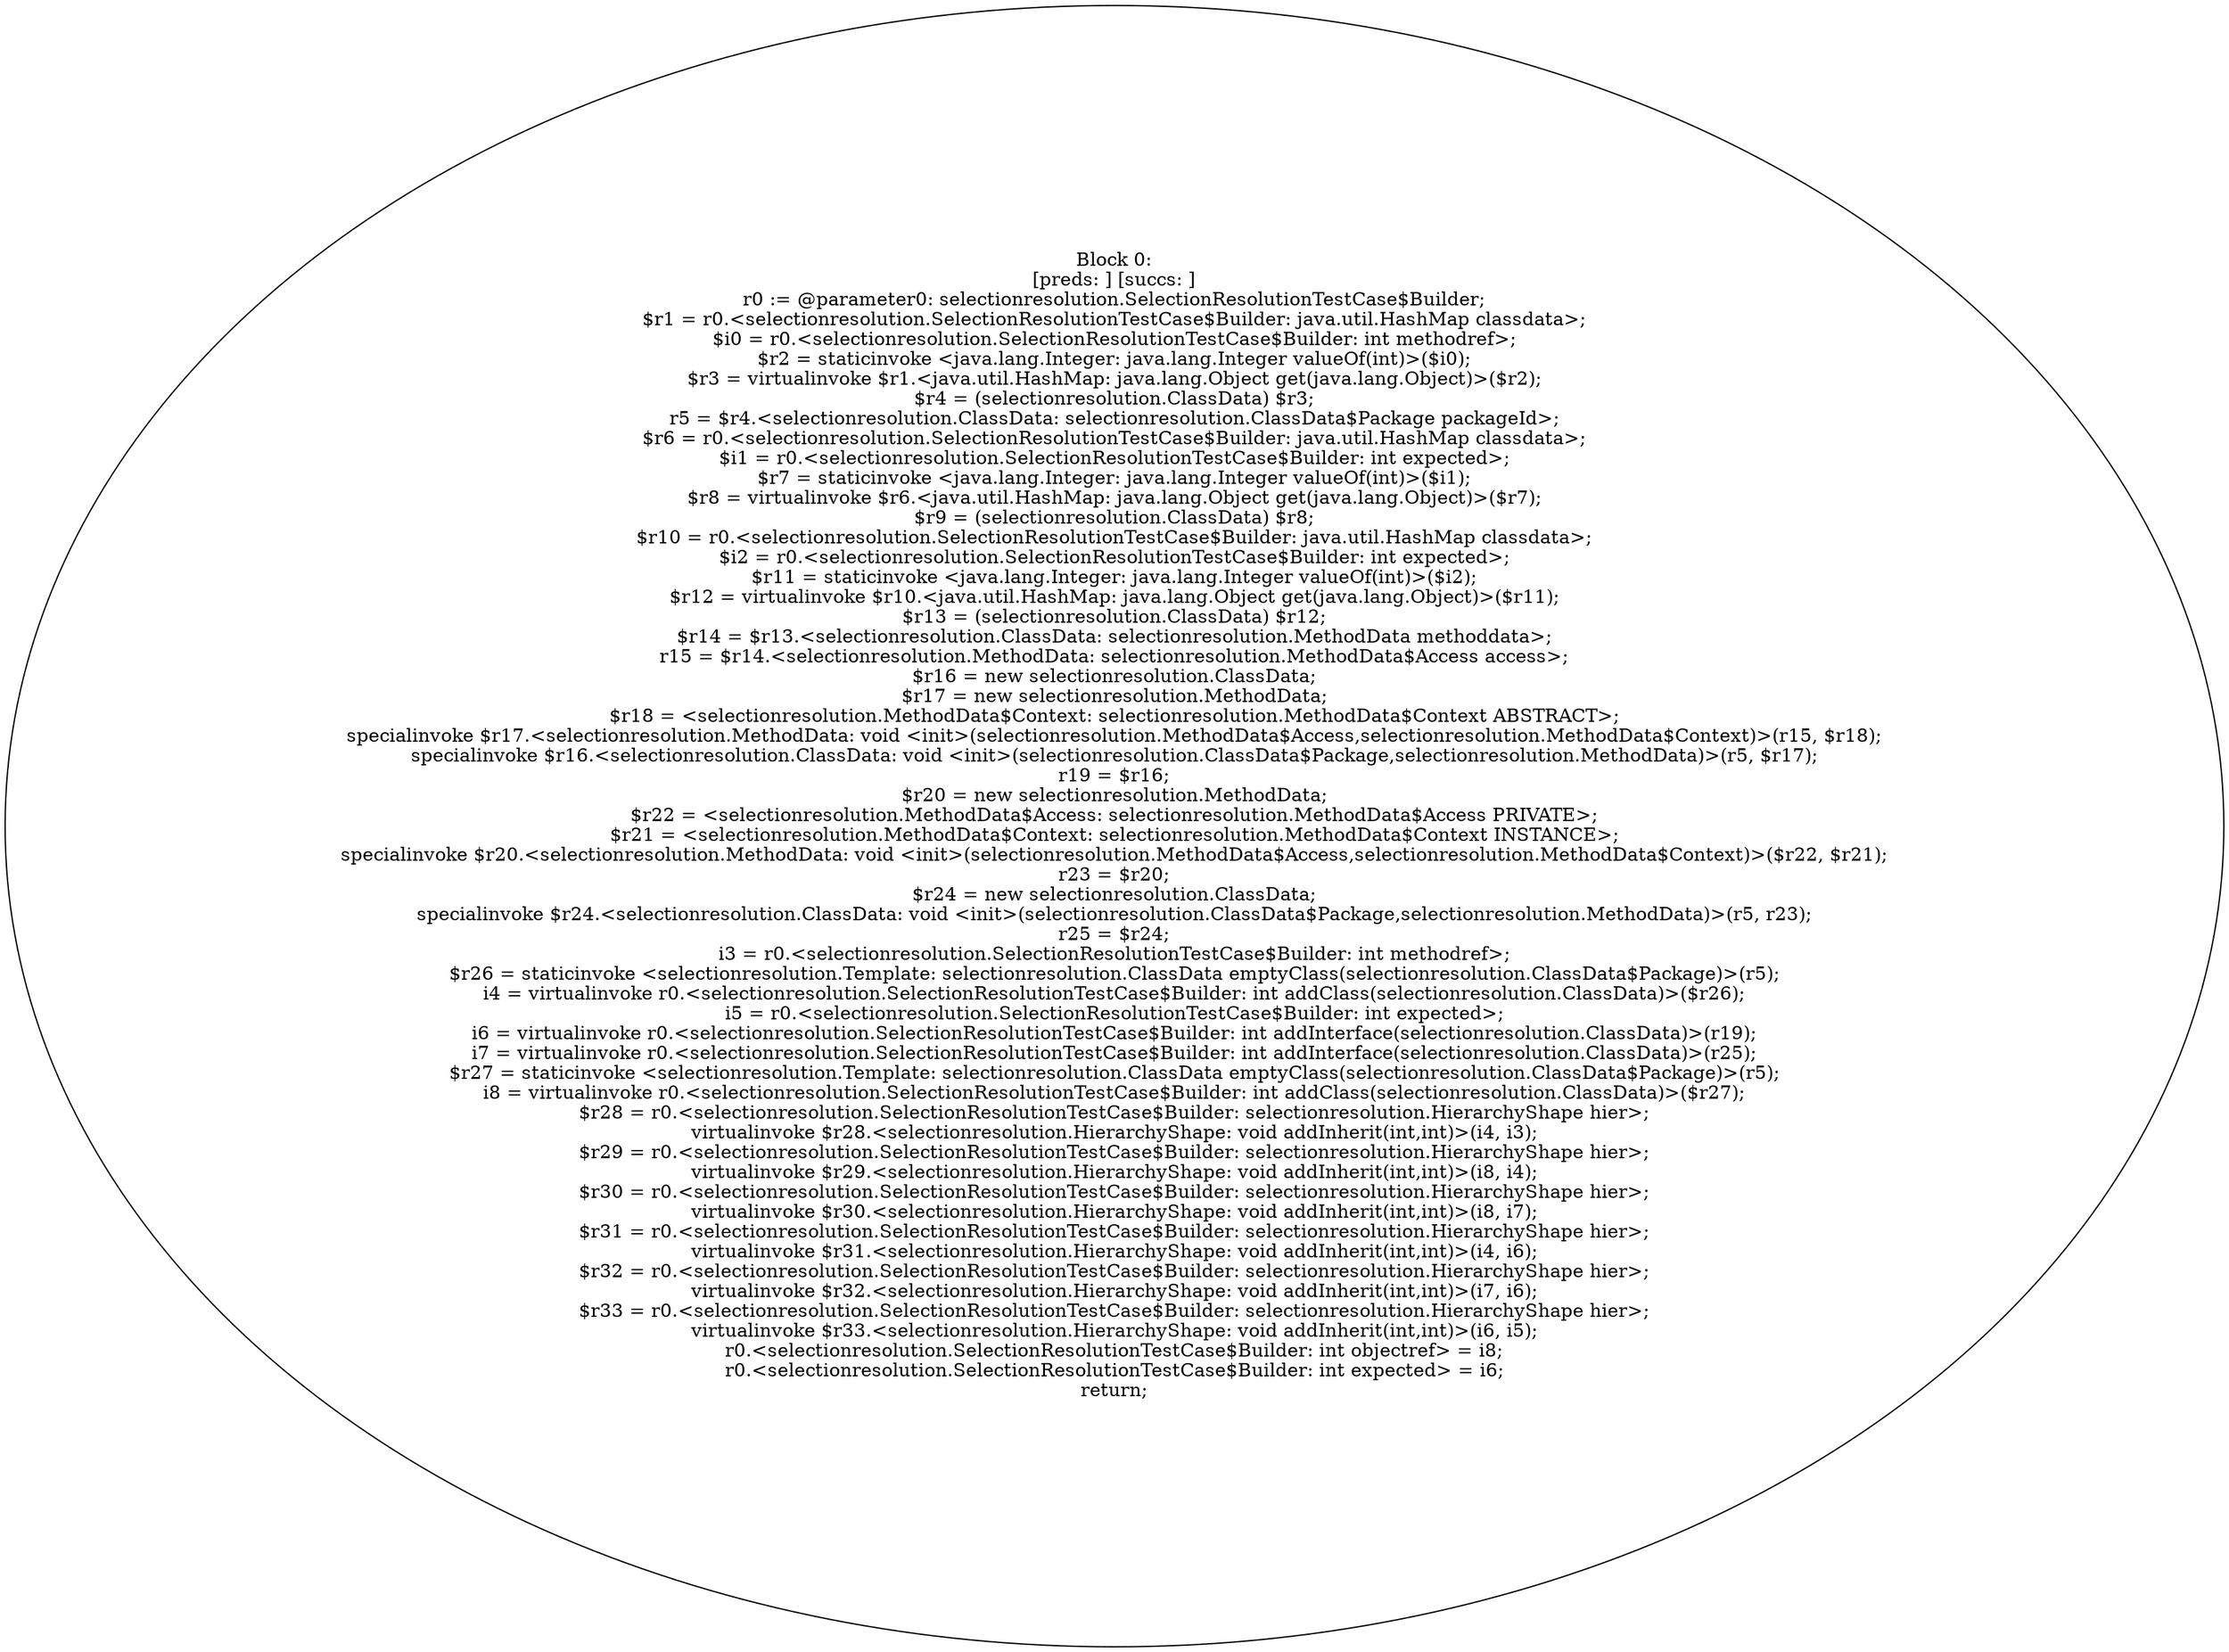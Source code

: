 digraph "unitGraph" {
    "Block 0:
[preds: ] [succs: ]
r0 := @parameter0: selectionresolution.SelectionResolutionTestCase$Builder;
$r1 = r0.<selectionresolution.SelectionResolutionTestCase$Builder: java.util.HashMap classdata>;
$i0 = r0.<selectionresolution.SelectionResolutionTestCase$Builder: int methodref>;
$r2 = staticinvoke <java.lang.Integer: java.lang.Integer valueOf(int)>($i0);
$r3 = virtualinvoke $r1.<java.util.HashMap: java.lang.Object get(java.lang.Object)>($r2);
$r4 = (selectionresolution.ClassData) $r3;
r5 = $r4.<selectionresolution.ClassData: selectionresolution.ClassData$Package packageId>;
$r6 = r0.<selectionresolution.SelectionResolutionTestCase$Builder: java.util.HashMap classdata>;
$i1 = r0.<selectionresolution.SelectionResolutionTestCase$Builder: int expected>;
$r7 = staticinvoke <java.lang.Integer: java.lang.Integer valueOf(int)>($i1);
$r8 = virtualinvoke $r6.<java.util.HashMap: java.lang.Object get(java.lang.Object)>($r7);
$r9 = (selectionresolution.ClassData) $r8;
$r10 = r0.<selectionresolution.SelectionResolutionTestCase$Builder: java.util.HashMap classdata>;
$i2 = r0.<selectionresolution.SelectionResolutionTestCase$Builder: int expected>;
$r11 = staticinvoke <java.lang.Integer: java.lang.Integer valueOf(int)>($i2);
$r12 = virtualinvoke $r10.<java.util.HashMap: java.lang.Object get(java.lang.Object)>($r11);
$r13 = (selectionresolution.ClassData) $r12;
$r14 = $r13.<selectionresolution.ClassData: selectionresolution.MethodData methoddata>;
r15 = $r14.<selectionresolution.MethodData: selectionresolution.MethodData$Access access>;
$r16 = new selectionresolution.ClassData;
$r17 = new selectionresolution.MethodData;
$r18 = <selectionresolution.MethodData$Context: selectionresolution.MethodData$Context ABSTRACT>;
specialinvoke $r17.<selectionresolution.MethodData: void <init>(selectionresolution.MethodData$Access,selectionresolution.MethodData$Context)>(r15, $r18);
specialinvoke $r16.<selectionresolution.ClassData: void <init>(selectionresolution.ClassData$Package,selectionresolution.MethodData)>(r5, $r17);
r19 = $r16;
$r20 = new selectionresolution.MethodData;
$r22 = <selectionresolution.MethodData$Access: selectionresolution.MethodData$Access PRIVATE>;
$r21 = <selectionresolution.MethodData$Context: selectionresolution.MethodData$Context INSTANCE>;
specialinvoke $r20.<selectionresolution.MethodData: void <init>(selectionresolution.MethodData$Access,selectionresolution.MethodData$Context)>($r22, $r21);
r23 = $r20;
$r24 = new selectionresolution.ClassData;
specialinvoke $r24.<selectionresolution.ClassData: void <init>(selectionresolution.ClassData$Package,selectionresolution.MethodData)>(r5, r23);
r25 = $r24;
i3 = r0.<selectionresolution.SelectionResolutionTestCase$Builder: int methodref>;
$r26 = staticinvoke <selectionresolution.Template: selectionresolution.ClassData emptyClass(selectionresolution.ClassData$Package)>(r5);
i4 = virtualinvoke r0.<selectionresolution.SelectionResolutionTestCase$Builder: int addClass(selectionresolution.ClassData)>($r26);
i5 = r0.<selectionresolution.SelectionResolutionTestCase$Builder: int expected>;
i6 = virtualinvoke r0.<selectionresolution.SelectionResolutionTestCase$Builder: int addInterface(selectionresolution.ClassData)>(r19);
i7 = virtualinvoke r0.<selectionresolution.SelectionResolutionTestCase$Builder: int addInterface(selectionresolution.ClassData)>(r25);
$r27 = staticinvoke <selectionresolution.Template: selectionresolution.ClassData emptyClass(selectionresolution.ClassData$Package)>(r5);
i8 = virtualinvoke r0.<selectionresolution.SelectionResolutionTestCase$Builder: int addClass(selectionresolution.ClassData)>($r27);
$r28 = r0.<selectionresolution.SelectionResolutionTestCase$Builder: selectionresolution.HierarchyShape hier>;
virtualinvoke $r28.<selectionresolution.HierarchyShape: void addInherit(int,int)>(i4, i3);
$r29 = r0.<selectionresolution.SelectionResolutionTestCase$Builder: selectionresolution.HierarchyShape hier>;
virtualinvoke $r29.<selectionresolution.HierarchyShape: void addInherit(int,int)>(i8, i4);
$r30 = r0.<selectionresolution.SelectionResolutionTestCase$Builder: selectionresolution.HierarchyShape hier>;
virtualinvoke $r30.<selectionresolution.HierarchyShape: void addInherit(int,int)>(i8, i7);
$r31 = r0.<selectionresolution.SelectionResolutionTestCase$Builder: selectionresolution.HierarchyShape hier>;
virtualinvoke $r31.<selectionresolution.HierarchyShape: void addInherit(int,int)>(i4, i6);
$r32 = r0.<selectionresolution.SelectionResolutionTestCase$Builder: selectionresolution.HierarchyShape hier>;
virtualinvoke $r32.<selectionresolution.HierarchyShape: void addInherit(int,int)>(i7, i6);
$r33 = r0.<selectionresolution.SelectionResolutionTestCase$Builder: selectionresolution.HierarchyShape hier>;
virtualinvoke $r33.<selectionresolution.HierarchyShape: void addInherit(int,int)>(i6, i5);
r0.<selectionresolution.SelectionResolutionTestCase$Builder: int objectref> = i8;
r0.<selectionresolution.SelectionResolutionTestCase$Builder: int expected> = i6;
return;
"
}
